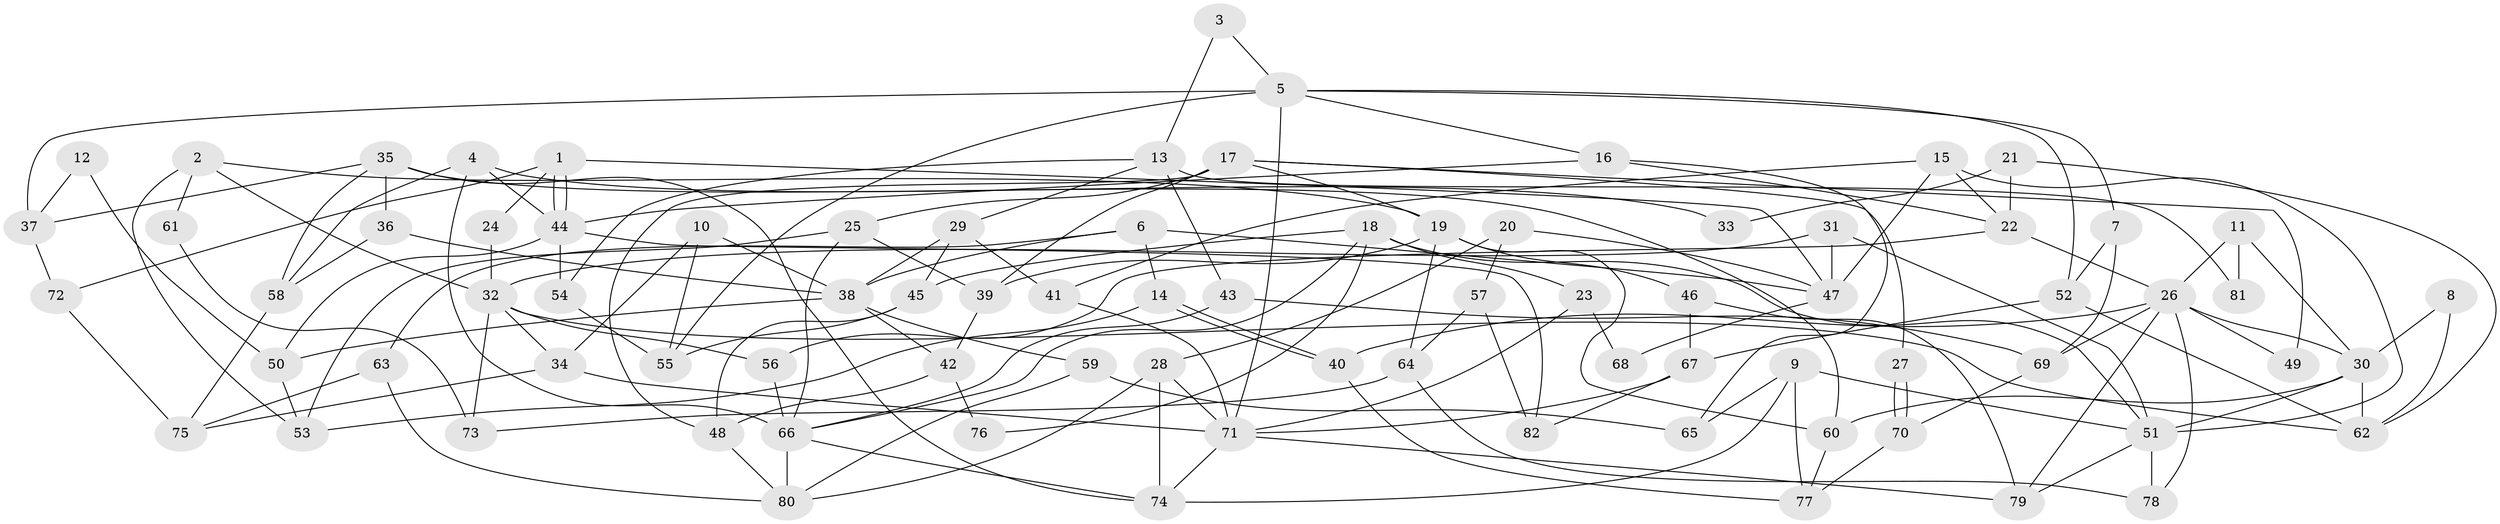 // Generated by graph-tools (version 1.1) at 2025/35/03/09/25 02:35:56]
// undirected, 82 vertices, 164 edges
graph export_dot {
graph [start="1"]
  node [color=gray90,style=filled];
  1;
  2;
  3;
  4;
  5;
  6;
  7;
  8;
  9;
  10;
  11;
  12;
  13;
  14;
  15;
  16;
  17;
  18;
  19;
  20;
  21;
  22;
  23;
  24;
  25;
  26;
  27;
  28;
  29;
  30;
  31;
  32;
  33;
  34;
  35;
  36;
  37;
  38;
  39;
  40;
  41;
  42;
  43;
  44;
  45;
  46;
  47;
  48;
  49;
  50;
  51;
  52;
  53;
  54;
  55;
  56;
  57;
  58;
  59;
  60;
  61;
  62;
  63;
  64;
  65;
  66;
  67;
  68;
  69;
  70;
  71;
  72;
  73;
  74;
  75;
  76;
  77;
  78;
  79;
  80;
  81;
  82;
  1 -- 44;
  1 -- 44;
  1 -- 72;
  1 -- 24;
  1 -- 47;
  2 -- 53;
  2 -- 32;
  2 -- 19;
  2 -- 61;
  3 -- 5;
  3 -- 13;
  4 -- 44;
  4 -- 66;
  4 -- 33;
  4 -- 58;
  5 -- 16;
  5 -- 71;
  5 -- 7;
  5 -- 37;
  5 -- 52;
  5 -- 55;
  6 -- 38;
  6 -- 47;
  6 -- 14;
  6 -- 63;
  7 -- 52;
  7 -- 69;
  8 -- 30;
  8 -- 62;
  9 -- 77;
  9 -- 51;
  9 -- 65;
  9 -- 74;
  10 -- 38;
  10 -- 34;
  10 -- 55;
  11 -- 26;
  11 -- 30;
  11 -- 81;
  12 -- 37;
  12 -- 50;
  13 -- 29;
  13 -- 43;
  13 -- 54;
  13 -- 81;
  14 -- 40;
  14 -- 40;
  14 -- 53;
  15 -- 47;
  15 -- 22;
  15 -- 41;
  15 -- 51;
  16 -- 22;
  16 -- 44;
  16 -- 65;
  17 -- 39;
  17 -- 25;
  17 -- 19;
  17 -- 27;
  17 -- 48;
  17 -- 49;
  18 -- 66;
  18 -- 51;
  18 -- 23;
  18 -- 45;
  18 -- 76;
  19 -- 39;
  19 -- 46;
  19 -- 60;
  19 -- 64;
  20 -- 28;
  20 -- 47;
  20 -- 57;
  21 -- 22;
  21 -- 62;
  21 -- 33;
  22 -- 26;
  22 -- 56;
  23 -- 71;
  23 -- 68;
  24 -- 32;
  25 -- 53;
  25 -- 39;
  25 -- 66;
  26 -- 79;
  26 -- 30;
  26 -- 40;
  26 -- 49;
  26 -- 69;
  26 -- 78;
  27 -- 70;
  27 -- 70;
  28 -- 80;
  28 -- 74;
  28 -- 71;
  29 -- 45;
  29 -- 38;
  29 -- 41;
  30 -- 51;
  30 -- 60;
  30 -- 62;
  31 -- 51;
  31 -- 32;
  31 -- 47;
  32 -- 34;
  32 -- 62;
  32 -- 56;
  32 -- 73;
  34 -- 71;
  34 -- 75;
  35 -- 60;
  35 -- 74;
  35 -- 36;
  35 -- 37;
  35 -- 58;
  36 -- 58;
  36 -- 38;
  37 -- 72;
  38 -- 59;
  38 -- 42;
  38 -- 50;
  39 -- 42;
  40 -- 77;
  41 -- 71;
  42 -- 48;
  42 -- 76;
  43 -- 66;
  43 -- 69;
  44 -- 54;
  44 -- 50;
  44 -- 82;
  45 -- 55;
  45 -- 48;
  46 -- 79;
  46 -- 67;
  47 -- 68;
  48 -- 80;
  50 -- 53;
  51 -- 78;
  51 -- 79;
  52 -- 67;
  52 -- 62;
  54 -- 55;
  56 -- 66;
  57 -- 82;
  57 -- 64;
  58 -- 75;
  59 -- 80;
  59 -- 65;
  60 -- 77;
  61 -- 73;
  63 -- 80;
  63 -- 75;
  64 -- 73;
  64 -- 78;
  66 -- 74;
  66 -- 80;
  67 -- 71;
  67 -- 82;
  69 -- 70;
  70 -- 77;
  71 -- 74;
  71 -- 79;
  72 -- 75;
}
